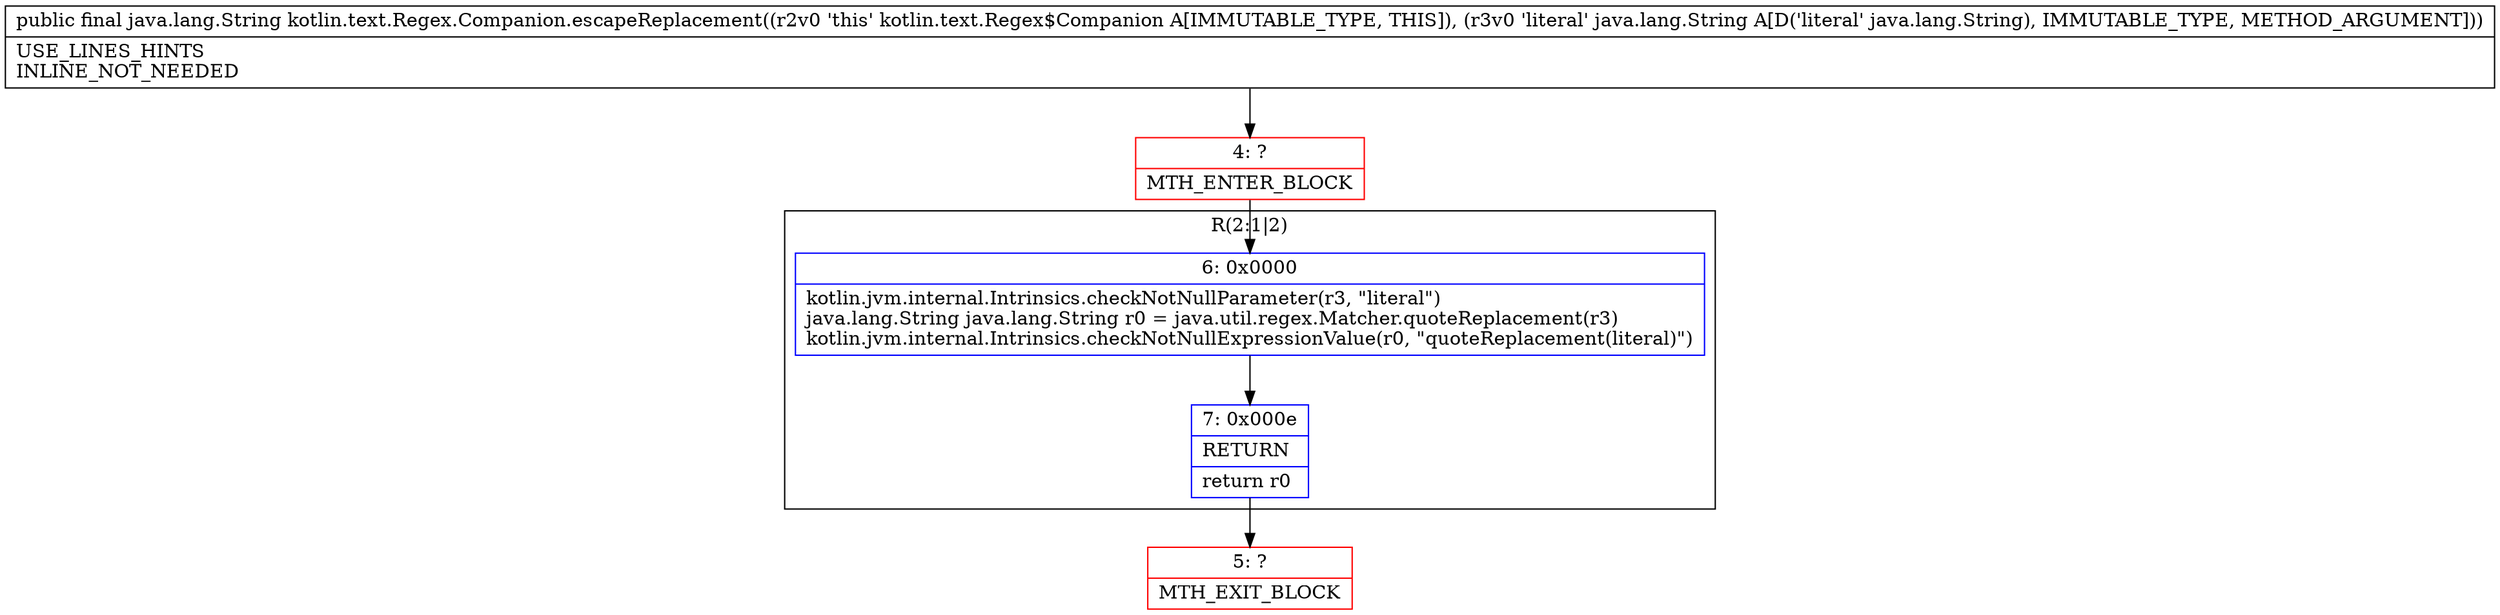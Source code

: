 digraph "CFG forkotlin.text.Regex.Companion.escapeReplacement(Ljava\/lang\/String;)Ljava\/lang\/String;" {
subgraph cluster_Region_810261314 {
label = "R(2:1|2)";
node [shape=record,color=blue];
Node_6 [shape=record,label="{6\:\ 0x0000|kotlin.jvm.internal.Intrinsics.checkNotNullParameter(r3, \"literal\")\ljava.lang.String java.lang.String r0 = java.util.regex.Matcher.quoteReplacement(r3)\lkotlin.jvm.internal.Intrinsics.checkNotNullExpressionValue(r0, \"quoteReplacement(literal)\")\l}"];
Node_7 [shape=record,label="{7\:\ 0x000e|RETURN\l|return r0\l}"];
}
Node_4 [shape=record,color=red,label="{4\:\ ?|MTH_ENTER_BLOCK\l}"];
Node_5 [shape=record,color=red,label="{5\:\ ?|MTH_EXIT_BLOCK\l}"];
MethodNode[shape=record,label="{public final java.lang.String kotlin.text.Regex.Companion.escapeReplacement((r2v0 'this' kotlin.text.Regex$Companion A[IMMUTABLE_TYPE, THIS]), (r3v0 'literal' java.lang.String A[D('literal' java.lang.String), IMMUTABLE_TYPE, METHOD_ARGUMENT]))  | USE_LINES_HINTS\lINLINE_NOT_NEEDED\l}"];
MethodNode -> Node_4;Node_6 -> Node_7;
Node_7 -> Node_5;
Node_4 -> Node_6;
}

